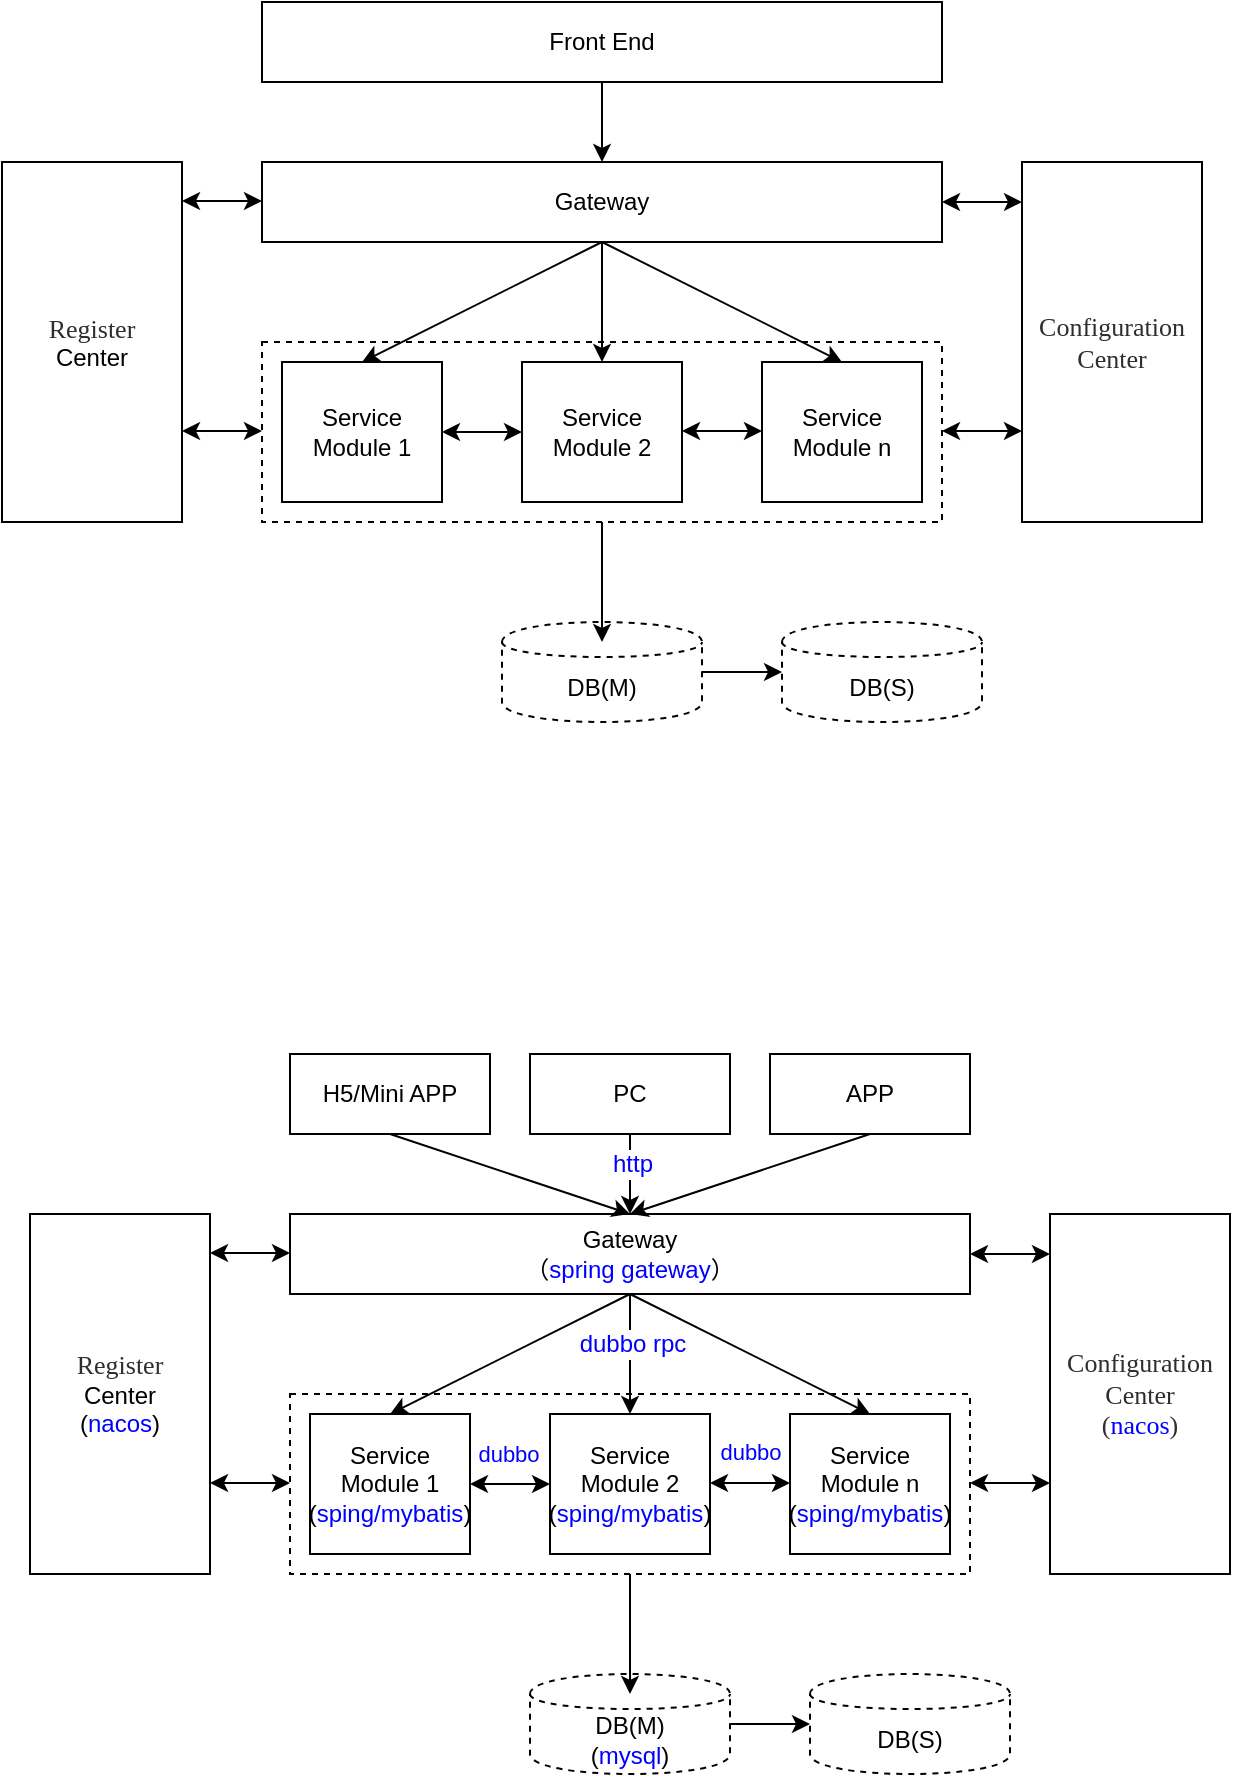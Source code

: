 <mxfile version="12.7.0" type="github">
  <diagram id="7QCblf6f1GfXoe1Vd-gg" name="第 1 页">
    <mxGraphModel dx="946" dy="614" grid="0" gridSize="10" guides="1" tooltips="1" connect="1" arrows="1" fold="1" page="1" pageScale="1" pageWidth="3300" pageHeight="4681" math="0" shadow="0">
      <root>
        <mxCell id="0"/>
        <mxCell id="1" parent="0"/>
        <mxCell id="8HVaTSyPNgc3nYydp4Zv-2" value="Front End" style="rounded=0;whiteSpace=wrap;html=1;" vertex="1" parent="1">
          <mxGeometry x="240" y="120" width="340" height="40" as="geometry"/>
        </mxCell>
        <mxCell id="8HVaTSyPNgc3nYydp4Zv-4" value="Gateway" style="rounded=0;whiteSpace=wrap;html=1;" vertex="1" parent="1">
          <mxGeometry x="240" y="200" width="340" height="40" as="geometry"/>
        </mxCell>
        <mxCell id="8HVaTSyPNgc3nYydp4Zv-5" value="" style="rounded=0;whiteSpace=wrap;html=1;dashed=1;" vertex="1" parent="1">
          <mxGeometry x="240" y="290" width="340" height="90" as="geometry"/>
        </mxCell>
        <mxCell id="8HVaTSyPNgc3nYydp4Zv-6" value="Service&lt;br&gt;Module 1" style="rounded=0;whiteSpace=wrap;html=1;" vertex="1" parent="1">
          <mxGeometry x="250" y="300" width="80" height="70" as="geometry"/>
        </mxCell>
        <mxCell id="8HVaTSyPNgc3nYydp4Zv-8" value="Service&lt;br&gt;Module 2" style="rounded=0;whiteSpace=wrap;html=1;" vertex="1" parent="1">
          <mxGeometry x="370" y="300" width="80" height="70" as="geometry"/>
        </mxCell>
        <mxCell id="8HVaTSyPNgc3nYydp4Zv-9" value="Service&lt;br&gt;Module n" style="rounded=0;whiteSpace=wrap;html=1;" vertex="1" parent="1">
          <mxGeometry x="490" y="300" width="80" height="70" as="geometry"/>
        </mxCell>
        <mxCell id="8HVaTSyPNgc3nYydp4Zv-13" value="" style="endArrow=classic;html=1;exitX=0.5;exitY=1;exitDx=0;exitDy=0;entryX=0.5;entryY=0;entryDx=0;entryDy=0;" edge="1" parent="1" source="8HVaTSyPNgc3nYydp4Zv-2" target="8HVaTSyPNgc3nYydp4Zv-4">
          <mxGeometry width="50" height="50" relative="1" as="geometry">
            <mxPoint x="300" y="170" as="sourcePoint"/>
            <mxPoint x="420" y="210" as="targetPoint"/>
          </mxGeometry>
        </mxCell>
        <mxCell id="8HVaTSyPNgc3nYydp4Zv-15" value="" style="endArrow=classic;html=1;exitX=0.5;exitY=1;exitDx=0;exitDy=0;entryX=0.5;entryY=0;entryDx=0;entryDy=0;" edge="1" parent="1" source="8HVaTSyPNgc3nYydp4Zv-4" target="8HVaTSyPNgc3nYydp4Zv-6">
          <mxGeometry width="50" height="50" relative="1" as="geometry">
            <mxPoint x="240" y="450" as="sourcePoint"/>
            <mxPoint x="290" y="400" as="targetPoint"/>
          </mxGeometry>
        </mxCell>
        <mxCell id="8HVaTSyPNgc3nYydp4Zv-16" value="" style="endArrow=classic;html=1;exitX=0.5;exitY=1;exitDx=0;exitDy=0;entryX=0.5;entryY=0;entryDx=0;entryDy=0;" edge="1" parent="1" source="8HVaTSyPNgc3nYydp4Zv-4" target="8HVaTSyPNgc3nYydp4Zv-8">
          <mxGeometry width="50" height="50" relative="1" as="geometry">
            <mxPoint x="420" y="250" as="sourcePoint"/>
            <mxPoint x="300" y="310" as="targetPoint"/>
          </mxGeometry>
        </mxCell>
        <mxCell id="8HVaTSyPNgc3nYydp4Zv-17" value="" style="endArrow=classic;html=1;exitX=0.5;exitY=1;exitDx=0;exitDy=0;entryX=0.5;entryY=0;entryDx=0;entryDy=0;" edge="1" parent="1" source="8HVaTSyPNgc3nYydp4Zv-4" target="8HVaTSyPNgc3nYydp4Zv-9">
          <mxGeometry width="50" height="50" relative="1" as="geometry">
            <mxPoint x="430" y="260" as="sourcePoint"/>
            <mxPoint x="310" y="320" as="targetPoint"/>
          </mxGeometry>
        </mxCell>
        <mxCell id="8HVaTSyPNgc3nYydp4Zv-18" value="" style="endArrow=classic;startArrow=classic;html=1;exitX=1;exitY=0.5;exitDx=0;exitDy=0;entryX=0;entryY=0.5;entryDx=0;entryDy=0;" edge="1" parent="1" source="8HVaTSyPNgc3nYydp4Zv-6" target="8HVaTSyPNgc3nYydp4Zv-8">
          <mxGeometry width="50" height="50" relative="1" as="geometry">
            <mxPoint x="310" y="490" as="sourcePoint"/>
            <mxPoint x="360" y="440" as="targetPoint"/>
          </mxGeometry>
        </mxCell>
        <mxCell id="8HVaTSyPNgc3nYydp4Zv-19" value="" style="endArrow=classic;startArrow=classic;html=1;exitX=1;exitY=0.5;exitDx=0;exitDy=0;entryX=0;entryY=0.5;entryDx=0;entryDy=0;" edge="1" parent="1">
          <mxGeometry width="50" height="50" relative="1" as="geometry">
            <mxPoint x="450" y="334.5" as="sourcePoint"/>
            <mxPoint x="490" y="334.5" as="targetPoint"/>
          </mxGeometry>
        </mxCell>
        <mxCell id="8HVaTSyPNgc3nYydp4Zv-20" value="&lt;span style=&quot;color: rgb(46 , 46 , 46) ; font-family: &amp;#34;hei&amp;#34; ; font-size: 13px&quot;&gt;Configuration&lt;br&gt;Center&lt;br&gt;&lt;/span&gt;" style="rounded=0;whiteSpace=wrap;html=1;" vertex="1" parent="1">
          <mxGeometry x="620" y="200" width="90" height="180" as="geometry"/>
        </mxCell>
        <mxCell id="8HVaTSyPNgc3nYydp4Zv-21" value="&lt;span style=&quot;color: rgb(46 , 46 , 46) ; font-family: &amp;#34;hei&amp;#34; ; font-size: 13px&quot;&gt;Register&lt;br&gt;&lt;/span&gt;Center" style="rounded=0;whiteSpace=wrap;html=1;" vertex="1" parent="1">
          <mxGeometry x="110" y="200" width="90" height="180" as="geometry"/>
        </mxCell>
        <mxCell id="8HVaTSyPNgc3nYydp4Zv-22" value="DB(M)" style="shape=cylinder;whiteSpace=wrap;html=1;boundedLbl=1;backgroundOutline=1;dashed=1;" vertex="1" parent="1">
          <mxGeometry x="360" y="430" width="100" height="50" as="geometry"/>
        </mxCell>
        <mxCell id="8HVaTSyPNgc3nYydp4Zv-23" value="" style="endArrow=classic;html=1;exitX=0.5;exitY=1;exitDx=0;exitDy=0;entryX=0.5;entryY=0;entryDx=0;entryDy=0;" edge="1" parent="1" source="8HVaTSyPNgc3nYydp4Zv-5">
          <mxGeometry width="50" height="50" relative="1" as="geometry">
            <mxPoint x="530" y="380" as="sourcePoint"/>
            <mxPoint x="410" y="440" as="targetPoint"/>
          </mxGeometry>
        </mxCell>
        <mxCell id="8HVaTSyPNgc3nYydp4Zv-24" value="" style="endArrow=classic;startArrow=classic;html=1;exitX=1;exitY=0.5;exitDx=0;exitDy=0;entryX=0;entryY=0.5;entryDx=0;entryDy=0;" edge="1" parent="1">
          <mxGeometry width="50" height="50" relative="1" as="geometry">
            <mxPoint x="200" y="219.5" as="sourcePoint"/>
            <mxPoint x="240" y="219.5" as="targetPoint"/>
          </mxGeometry>
        </mxCell>
        <mxCell id="8HVaTSyPNgc3nYydp4Zv-25" value="" style="endArrow=classic;startArrow=classic;html=1;exitX=1;exitY=0.5;exitDx=0;exitDy=0;entryX=0;entryY=0.5;entryDx=0;entryDy=0;" edge="1" parent="1">
          <mxGeometry width="50" height="50" relative="1" as="geometry">
            <mxPoint x="580" y="220" as="sourcePoint"/>
            <mxPoint x="620" y="220" as="targetPoint"/>
          </mxGeometry>
        </mxCell>
        <mxCell id="8HVaTSyPNgc3nYydp4Zv-28" value="" style="endArrow=classic;startArrow=classic;html=1;exitX=1;exitY=0.5;exitDx=0;exitDy=0;entryX=0;entryY=0.5;entryDx=0;entryDy=0;" edge="1" parent="1">
          <mxGeometry width="50" height="50" relative="1" as="geometry">
            <mxPoint x="200" y="334.5" as="sourcePoint"/>
            <mxPoint x="240" y="334.5" as="targetPoint"/>
          </mxGeometry>
        </mxCell>
        <mxCell id="8HVaTSyPNgc3nYydp4Zv-29" value="" style="endArrow=classic;startArrow=classic;html=1;exitX=1;exitY=0.5;exitDx=0;exitDy=0;entryX=0;entryY=0.5;entryDx=0;entryDy=0;" edge="1" parent="1">
          <mxGeometry width="50" height="50" relative="1" as="geometry">
            <mxPoint x="580" y="334.5" as="sourcePoint"/>
            <mxPoint x="620" y="334.5" as="targetPoint"/>
          </mxGeometry>
        </mxCell>
        <mxCell id="8HVaTSyPNgc3nYydp4Zv-30" value="DB(S)" style="shape=cylinder;whiteSpace=wrap;html=1;boundedLbl=1;backgroundOutline=1;dashed=1;" vertex="1" parent="1">
          <mxGeometry x="500" y="430" width="100" height="50" as="geometry"/>
        </mxCell>
        <mxCell id="8HVaTSyPNgc3nYydp4Zv-31" value="" style="endArrow=classic;html=1;exitX=1;exitY=0.5;exitDx=0;exitDy=0;entryX=0;entryY=0.5;entryDx=0;entryDy=0;" edge="1" parent="1" source="8HVaTSyPNgc3nYydp4Zv-22" target="8HVaTSyPNgc3nYydp4Zv-30">
          <mxGeometry width="50" height="50" relative="1" as="geometry">
            <mxPoint x="420" y="390" as="sourcePoint"/>
            <mxPoint x="420" y="450" as="targetPoint"/>
          </mxGeometry>
        </mxCell>
        <mxCell id="8HVaTSyPNgc3nYydp4Zv-32" value="H5/Mini APP" style="rounded=0;whiteSpace=wrap;html=1;" vertex="1" parent="1">
          <mxGeometry x="254" y="646" width="100" height="40" as="geometry"/>
        </mxCell>
        <mxCell id="8HVaTSyPNgc3nYydp4Zv-33" value="PC" style="rounded=0;whiteSpace=wrap;html=1;" vertex="1" parent="1">
          <mxGeometry x="374" y="646" width="100" height="40" as="geometry"/>
        </mxCell>
        <mxCell id="8HVaTSyPNgc3nYydp4Zv-34" value="APP" style="rounded=0;whiteSpace=wrap;html=1;" vertex="1" parent="1">
          <mxGeometry x="494" y="646" width="100" height="40" as="geometry"/>
        </mxCell>
        <mxCell id="8HVaTSyPNgc3nYydp4Zv-35" value="Gateway&lt;br&gt;（&lt;font color=&quot;#0000ff&quot;&gt;spring gateway&lt;/font&gt;）" style="rounded=0;whiteSpace=wrap;html=1;" vertex="1" parent="1">
          <mxGeometry x="254" y="726" width="340" height="40" as="geometry"/>
        </mxCell>
        <mxCell id="8HVaTSyPNgc3nYydp4Zv-36" value="" style="rounded=0;whiteSpace=wrap;html=1;dashed=1;" vertex="1" parent="1">
          <mxGeometry x="254" y="816" width="340" height="90" as="geometry"/>
        </mxCell>
        <mxCell id="8HVaTSyPNgc3nYydp4Zv-37" value="Service&lt;br&gt;Module 1&lt;br&gt;(&lt;font color=&quot;#0000ff&quot;&gt;sping/mybatis&lt;/font&gt;)" style="rounded=0;whiteSpace=wrap;html=1;" vertex="1" parent="1">
          <mxGeometry x="264" y="826" width="80" height="70" as="geometry"/>
        </mxCell>
        <mxCell id="8HVaTSyPNgc3nYydp4Zv-38" value="Service&lt;br&gt;Module 2&lt;br&gt;(&lt;span style=&quot;color: rgb(0 , 0 , 255)&quot;&gt;sping/mybatis&lt;/span&gt;)" style="rounded=0;whiteSpace=wrap;html=1;" vertex="1" parent="1">
          <mxGeometry x="384" y="826" width="80" height="70" as="geometry"/>
        </mxCell>
        <mxCell id="8HVaTSyPNgc3nYydp4Zv-39" value="Service&lt;br&gt;Module n&lt;br&gt;(&lt;span style=&quot;color: rgb(0 , 0 , 255)&quot;&gt;sping/mybatis&lt;/span&gt;)" style="rounded=0;whiteSpace=wrap;html=1;" vertex="1" parent="1">
          <mxGeometry x="504" y="826" width="80" height="70" as="geometry"/>
        </mxCell>
        <mxCell id="8HVaTSyPNgc3nYydp4Zv-40" value="" style="endArrow=classic;html=1;exitX=0.5;exitY=1;exitDx=0;exitDy=0;entryX=0.5;entryY=0;entryDx=0;entryDy=0;" edge="1" parent="1" source="8HVaTSyPNgc3nYydp4Zv-32" target="8HVaTSyPNgc3nYydp4Zv-35">
          <mxGeometry width="50" height="50" relative="1" as="geometry">
            <mxPoint x="154" y="776" as="sourcePoint"/>
            <mxPoint x="204" y="726" as="targetPoint"/>
          </mxGeometry>
        </mxCell>
        <mxCell id="8HVaTSyPNgc3nYydp4Zv-41" value="" style="endArrow=classic;html=1;exitX=0.5;exitY=1;exitDx=0;exitDy=0;entryX=0.5;entryY=0;entryDx=0;entryDy=0;" edge="1" parent="1" source="8HVaTSyPNgc3nYydp4Zv-33" target="8HVaTSyPNgc3nYydp4Zv-35">
          <mxGeometry width="50" height="50" relative="1" as="geometry">
            <mxPoint x="314" y="696" as="sourcePoint"/>
            <mxPoint x="434" y="736" as="targetPoint"/>
          </mxGeometry>
        </mxCell>
        <mxCell id="8HVaTSyPNgc3nYydp4Zv-58" value="http" style="text;html=1;align=center;verticalAlign=middle;resizable=0;points=[];labelBackgroundColor=#ffffff;fontColor=#0000FF;" vertex="1" connectable="0" parent="8HVaTSyPNgc3nYydp4Zv-41">
          <mxGeometry x="-0.25" y="1" relative="1" as="geometry">
            <mxPoint as="offset"/>
          </mxGeometry>
        </mxCell>
        <mxCell id="8HVaTSyPNgc3nYydp4Zv-42" value="" style="endArrow=classic;html=1;exitX=0.5;exitY=1;exitDx=0;exitDy=0;entryX=0.5;entryY=0;entryDx=0;entryDy=0;" edge="1" parent="1" source="8HVaTSyPNgc3nYydp4Zv-34" target="8HVaTSyPNgc3nYydp4Zv-35">
          <mxGeometry width="50" height="50" relative="1" as="geometry">
            <mxPoint x="434" y="696" as="sourcePoint"/>
            <mxPoint x="434" y="736" as="targetPoint"/>
          </mxGeometry>
        </mxCell>
        <mxCell id="8HVaTSyPNgc3nYydp4Zv-43" value="" style="endArrow=classic;html=1;exitX=0.5;exitY=1;exitDx=0;exitDy=0;entryX=0.5;entryY=0;entryDx=0;entryDy=0;" edge="1" parent="1" source="8HVaTSyPNgc3nYydp4Zv-35" target="8HVaTSyPNgc3nYydp4Zv-37">
          <mxGeometry width="50" height="50" relative="1" as="geometry">
            <mxPoint x="254" y="976" as="sourcePoint"/>
            <mxPoint x="304" y="926" as="targetPoint"/>
          </mxGeometry>
        </mxCell>
        <mxCell id="8HVaTSyPNgc3nYydp4Zv-44" value="" style="endArrow=classic;html=1;exitX=0.5;exitY=1;exitDx=0;exitDy=0;entryX=0.5;entryY=0;entryDx=0;entryDy=0;" edge="1" parent="1" source="8HVaTSyPNgc3nYydp4Zv-35" target="8HVaTSyPNgc3nYydp4Zv-38">
          <mxGeometry width="50" height="50" relative="1" as="geometry">
            <mxPoint x="434" y="776" as="sourcePoint"/>
            <mxPoint x="314" y="836" as="targetPoint"/>
          </mxGeometry>
        </mxCell>
        <mxCell id="8HVaTSyPNgc3nYydp4Zv-60" value="dubbo rpc" style="text;html=1;align=center;verticalAlign=middle;resizable=0;points=[];labelBackgroundColor=#ffffff;fontColor=#0000FF;" vertex="1" connectable="0" parent="8HVaTSyPNgc3nYydp4Zv-44">
          <mxGeometry x="-0.167" y="1" relative="1" as="geometry">
            <mxPoint as="offset"/>
          </mxGeometry>
        </mxCell>
        <mxCell id="8HVaTSyPNgc3nYydp4Zv-45" value="" style="endArrow=classic;html=1;exitX=0.5;exitY=1;exitDx=0;exitDy=0;entryX=0.5;entryY=0;entryDx=0;entryDy=0;" edge="1" parent="1" source="8HVaTSyPNgc3nYydp4Zv-35" target="8HVaTSyPNgc3nYydp4Zv-39">
          <mxGeometry width="50" height="50" relative="1" as="geometry">
            <mxPoint x="444" y="786" as="sourcePoint"/>
            <mxPoint x="324" y="846" as="targetPoint"/>
          </mxGeometry>
        </mxCell>
        <mxCell id="8HVaTSyPNgc3nYydp4Zv-46" value="&lt;font color=&quot;#0000ff&quot;&gt;dubbo&lt;/font&gt;" style="endArrow=classic;startArrow=classic;html=1;exitX=1;exitY=0.5;exitDx=0;exitDy=0;entryX=0;entryY=0.5;entryDx=0;entryDy=0;" edge="1" parent="1" source="8HVaTSyPNgc3nYydp4Zv-37" target="8HVaTSyPNgc3nYydp4Zv-38">
          <mxGeometry x="-0.05" y="15" width="50" height="50" relative="1" as="geometry">
            <mxPoint x="324" y="1016" as="sourcePoint"/>
            <mxPoint x="374" y="966" as="targetPoint"/>
            <mxPoint as="offset"/>
          </mxGeometry>
        </mxCell>
        <mxCell id="8HVaTSyPNgc3nYydp4Zv-47" value="&lt;font color=&quot;#0000ff&quot;&gt;dubbo&lt;/font&gt;" style="endArrow=classic;startArrow=classic;html=1;exitX=1;exitY=0.5;exitDx=0;exitDy=0;entryX=0;entryY=0.5;entryDx=0;entryDy=0;" edge="1" parent="1">
          <mxGeometry y="17" width="50" height="50" relative="1" as="geometry">
            <mxPoint x="464" y="860.5" as="sourcePoint"/>
            <mxPoint x="504" y="860.5" as="targetPoint"/>
            <mxPoint y="1" as="offset"/>
          </mxGeometry>
        </mxCell>
        <mxCell id="8HVaTSyPNgc3nYydp4Zv-48" value="&lt;span style=&quot;color: rgb(46 , 46 , 46) ; font-family: &amp;#34;hei&amp;#34; ; font-size: 13px&quot;&gt;Configuration&lt;br&gt;Center&lt;br&gt;(&lt;/span&gt;&lt;span style=&quot;font-family: &amp;#34;hei&amp;#34; ; font-size: 13px&quot;&gt;&lt;font color=&quot;#0000ff&quot;&gt;nacos&lt;/font&gt;&lt;/span&gt;&lt;span style=&quot;color: rgb(46 , 46 , 46) ; font-family: &amp;#34;hei&amp;#34; ; font-size: 13px&quot;&gt;)&lt;br&gt;&lt;/span&gt;" style="rounded=0;whiteSpace=wrap;html=1;" vertex="1" parent="1">
          <mxGeometry x="634" y="726" width="90" height="180" as="geometry"/>
        </mxCell>
        <mxCell id="8HVaTSyPNgc3nYydp4Zv-49" value="&lt;span style=&quot;color: rgb(46 , 46 , 46) ; font-family: &amp;#34;hei&amp;#34; ; font-size: 13px&quot;&gt;Register&lt;br&gt;&lt;/span&gt;Center&lt;br&gt;(&lt;font color=&quot;#0000ff&quot;&gt;nacos&lt;/font&gt;)" style="rounded=0;whiteSpace=wrap;html=1;" vertex="1" parent="1">
          <mxGeometry x="124" y="726" width="90" height="180" as="geometry"/>
        </mxCell>
        <mxCell id="8HVaTSyPNgc3nYydp4Zv-50" value="DB(M)&lt;br&gt;(&lt;font color=&quot;#0000ff&quot;&gt;mysql&lt;/font&gt;)" style="shape=cylinder;whiteSpace=wrap;html=1;boundedLbl=1;backgroundOutline=1;dashed=1;" vertex="1" parent="1">
          <mxGeometry x="374" y="956" width="100" height="50" as="geometry"/>
        </mxCell>
        <mxCell id="8HVaTSyPNgc3nYydp4Zv-51" value="" style="endArrow=classic;html=1;exitX=0.5;exitY=1;exitDx=0;exitDy=0;entryX=0.5;entryY=0;entryDx=0;entryDy=0;" edge="1" parent="1" source="8HVaTSyPNgc3nYydp4Zv-36">
          <mxGeometry width="50" height="50" relative="1" as="geometry">
            <mxPoint x="544" y="906" as="sourcePoint"/>
            <mxPoint x="424" y="966" as="targetPoint"/>
          </mxGeometry>
        </mxCell>
        <mxCell id="8HVaTSyPNgc3nYydp4Zv-52" value="" style="endArrow=classic;startArrow=classic;html=1;exitX=1;exitY=0.5;exitDx=0;exitDy=0;entryX=0;entryY=0.5;entryDx=0;entryDy=0;" edge="1" parent="1">
          <mxGeometry width="50" height="50" relative="1" as="geometry">
            <mxPoint x="214" y="745.5" as="sourcePoint"/>
            <mxPoint x="254" y="745.5" as="targetPoint"/>
          </mxGeometry>
        </mxCell>
        <mxCell id="8HVaTSyPNgc3nYydp4Zv-53" value="" style="endArrow=classic;startArrow=classic;html=1;exitX=1;exitY=0.5;exitDx=0;exitDy=0;entryX=0;entryY=0.5;entryDx=0;entryDy=0;" edge="1" parent="1">
          <mxGeometry width="50" height="50" relative="1" as="geometry">
            <mxPoint x="594" y="746" as="sourcePoint"/>
            <mxPoint x="634" y="746" as="targetPoint"/>
          </mxGeometry>
        </mxCell>
        <mxCell id="8HVaTSyPNgc3nYydp4Zv-54" value="" style="endArrow=classic;startArrow=classic;html=1;exitX=1;exitY=0.5;exitDx=0;exitDy=0;entryX=0;entryY=0.5;entryDx=0;entryDy=0;" edge="1" parent="1">
          <mxGeometry width="50" height="50" relative="1" as="geometry">
            <mxPoint x="214" y="860.5" as="sourcePoint"/>
            <mxPoint x="254" y="860.5" as="targetPoint"/>
          </mxGeometry>
        </mxCell>
        <mxCell id="8HVaTSyPNgc3nYydp4Zv-55" value="" style="endArrow=classic;startArrow=classic;html=1;exitX=1;exitY=0.5;exitDx=0;exitDy=0;entryX=0;entryY=0.5;entryDx=0;entryDy=0;" edge="1" parent="1">
          <mxGeometry width="50" height="50" relative="1" as="geometry">
            <mxPoint x="594" y="860.5" as="sourcePoint"/>
            <mxPoint x="634" y="860.5" as="targetPoint"/>
          </mxGeometry>
        </mxCell>
        <mxCell id="8HVaTSyPNgc3nYydp4Zv-56" value="DB(S)" style="shape=cylinder;whiteSpace=wrap;html=1;boundedLbl=1;backgroundOutline=1;dashed=1;" vertex="1" parent="1">
          <mxGeometry x="514" y="956" width="100" height="50" as="geometry"/>
        </mxCell>
        <mxCell id="8HVaTSyPNgc3nYydp4Zv-57" value="" style="endArrow=classic;html=1;exitX=1;exitY=0.5;exitDx=0;exitDy=0;entryX=0;entryY=0.5;entryDx=0;entryDy=0;" edge="1" parent="1" source="8HVaTSyPNgc3nYydp4Zv-50" target="8HVaTSyPNgc3nYydp4Zv-56">
          <mxGeometry width="50" height="50" relative="1" as="geometry">
            <mxPoint x="434" y="916" as="sourcePoint"/>
            <mxPoint x="434" y="976" as="targetPoint"/>
          </mxGeometry>
        </mxCell>
      </root>
    </mxGraphModel>
  </diagram>
</mxfile>
